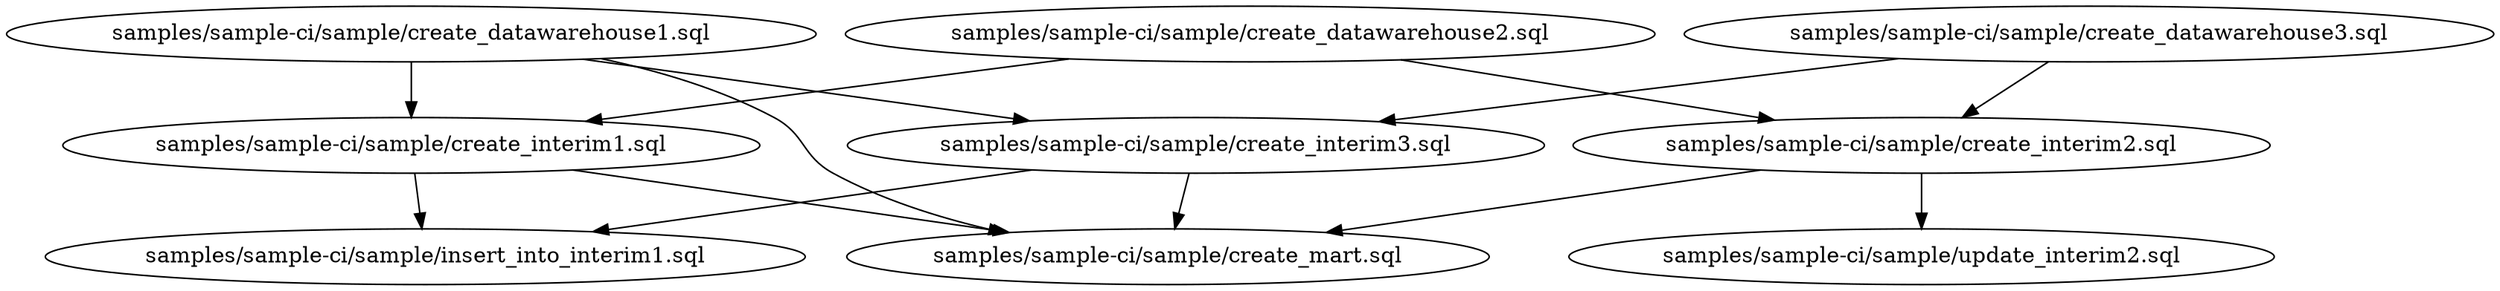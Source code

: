 digraph G {
0[label="samples/sample-ci/sample/create_datawarehouse1.sql"];
1[label="samples/sample-ci/sample/create_datawarehouse2.sql"];
2[label="samples/sample-ci/sample/create_datawarehouse3.sql"];
3[label="samples/sample-ci/sample/create_interim1.sql"];
4[label="samples/sample-ci/sample/create_interim2.sql"];
5[label="samples/sample-ci/sample/create_interim3.sql"];
6[label="samples/sample-ci/sample/create_mart.sql"];
7[label="samples/sample-ci/sample/insert_into_interim1.sql"];
8[label="samples/sample-ci/sample/update_interim2.sql"];
0->3 ;
0->5 ;
0->6 ;
1->3 ;
1->4 ;
2->5 ;
2->4 ;
3->7 ;
3->6 ;
4->8 ;
4->6 ;
5->7 ;
5->6 ;
}
